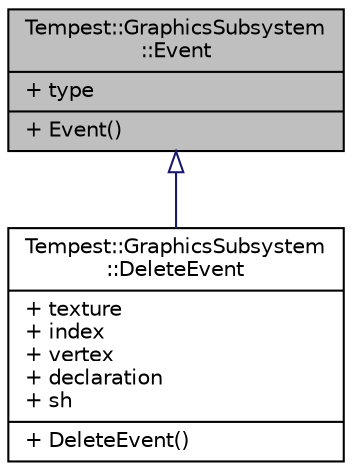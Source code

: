 digraph "Tempest::GraphicsSubsystem::Event"
{
  edge [fontname="Helvetica",fontsize="10",labelfontname="Helvetica",labelfontsize="10"];
  node [fontname="Helvetica",fontsize="10",shape=record];
  Node0 [label="{Tempest::GraphicsSubsystem\l::Event\n|+ type\l|+ Event()\l}",height=0.2,width=0.4,color="black", fillcolor="grey75", style="filled", fontcolor="black"];
  Node0 -> Node1 [dir="back",color="midnightblue",fontsize="10",style="solid",arrowtail="onormal",fontname="Helvetica"];
  Node1 [label="{Tempest::GraphicsSubsystem\l::DeleteEvent\n|+ texture\l+ index\l+ vertex\l+ declaration\l+ sh\l|+ DeleteEvent()\l}",height=0.2,width=0.4,color="black", fillcolor="white", style="filled",URL="$struct_tempest_1_1_graphics_subsystem_1_1_delete_event.html"];
}
